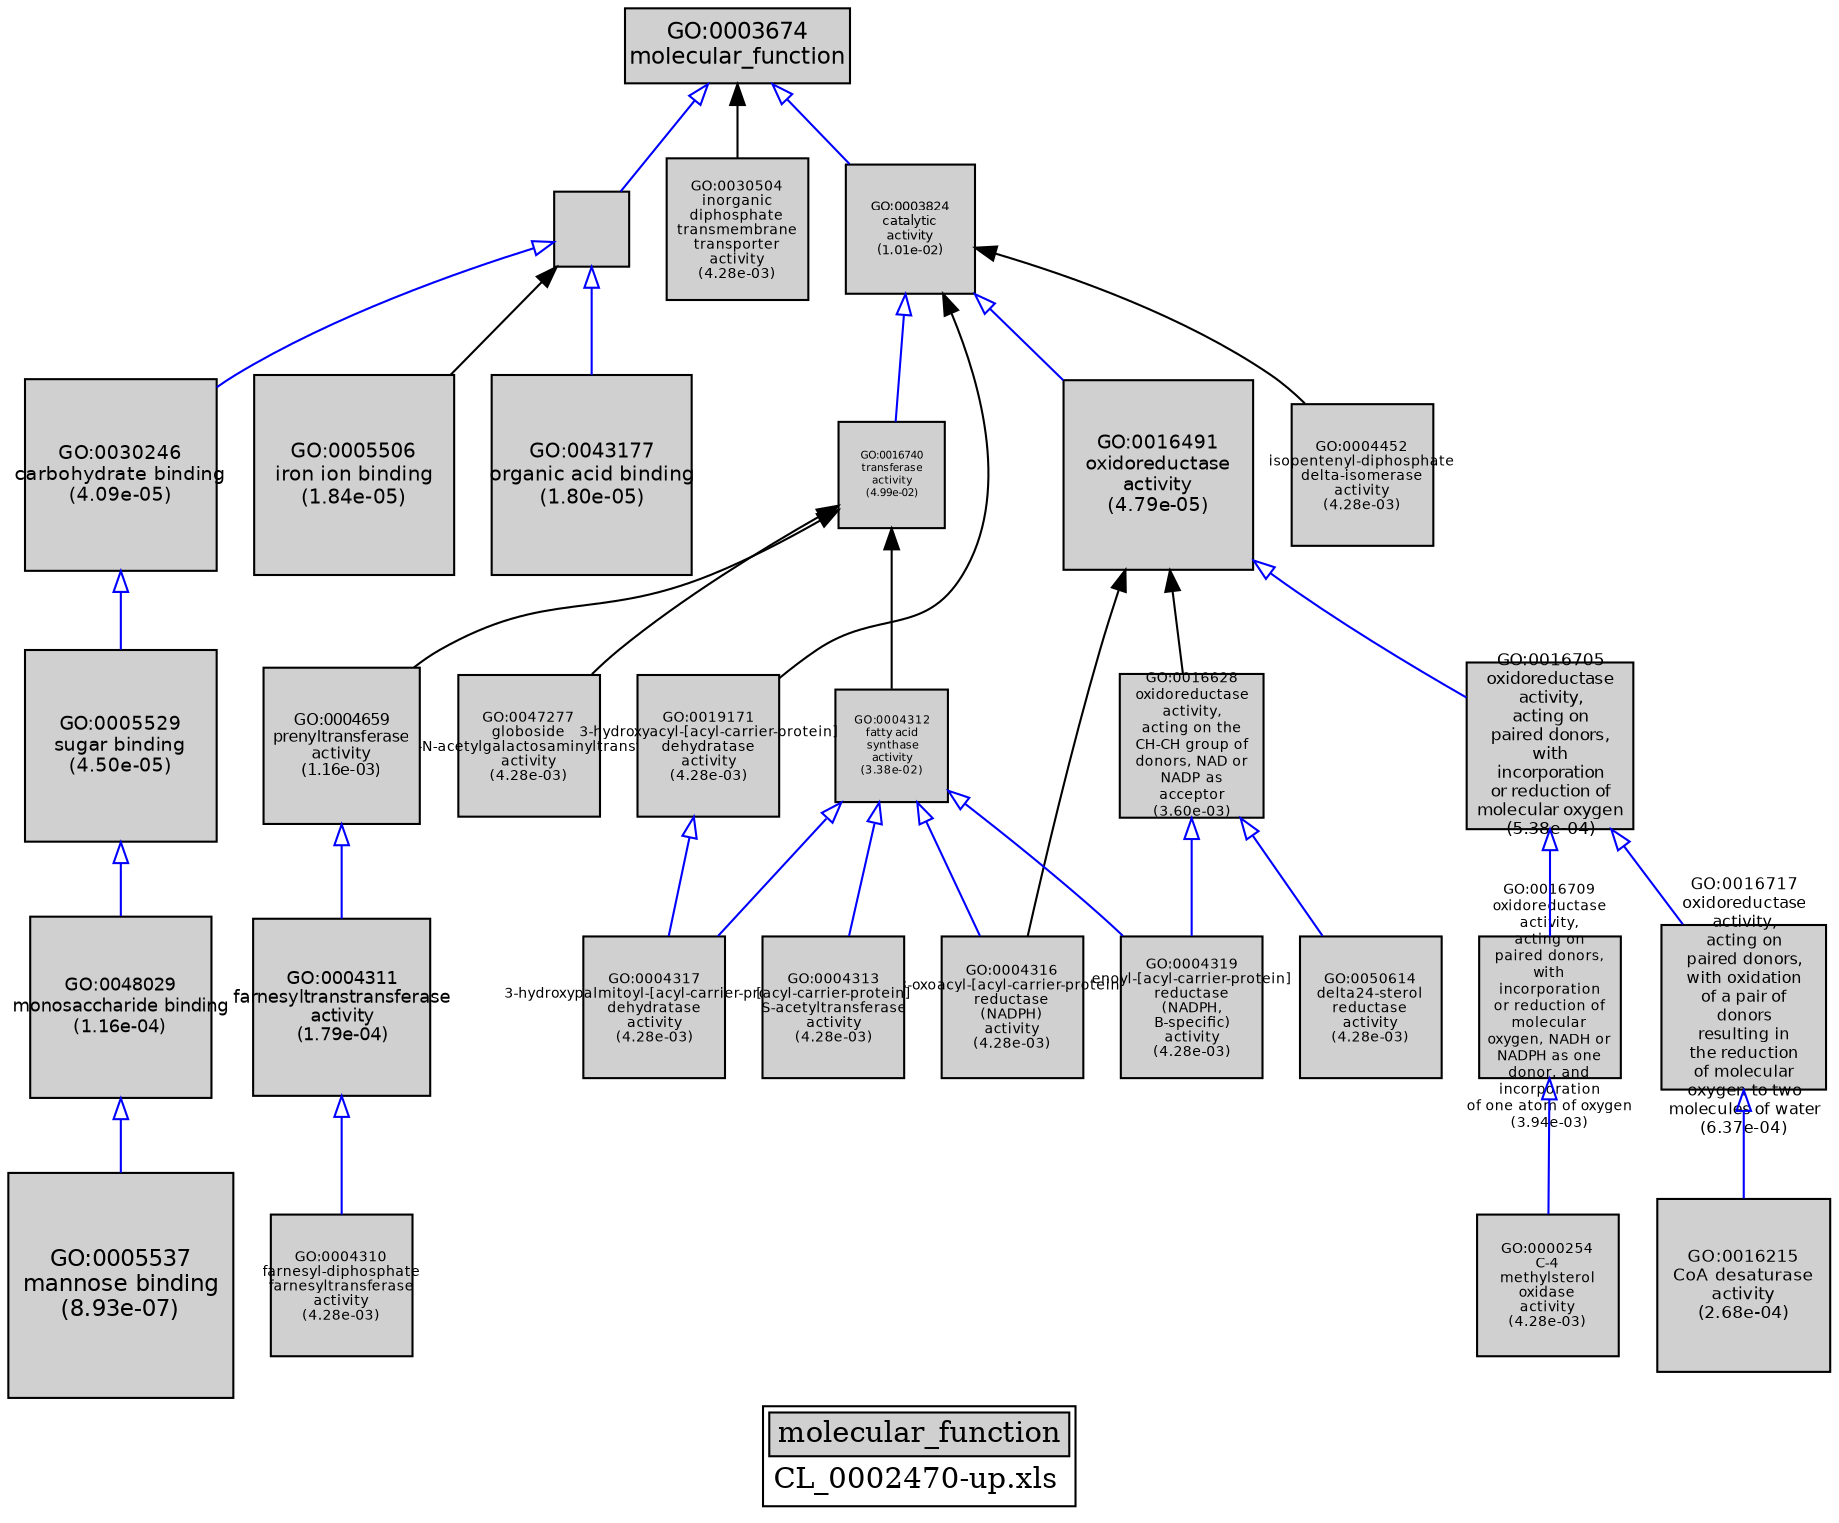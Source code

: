 digraph "molecular_function" {
graph [ bgcolor = "#FFFFFF", label = <<TABLE COLOR="black" BGCOLOR="white"><TR><TD COLSPAN="2" BGCOLOR="#D0D0D0"><FONT COLOR="black">molecular_function</FONT></TD></TR><TR><TD BORDER="0">CL_0002470-up.xls</TD></TR></TABLE>> ];
node [ fontname = "Helvetica" ];

subgraph "nodes" {

node [ style = "filled", fixedsize = "true", width = 1, shape = "box", fontsize = 9, fillcolor = "#D0D0D0", fontcolor = "black", color = "black" ];

"GO:0005529" [ URL = "#GO:0005529", label = <<TABLE BORDER="0"><TR><TD>GO:0005529<BR/>sugar binding<BR/>(4.50e-05)</TD></TR></TABLE>>, width = 1.27264244962, shape = "box", fontsize = 9.16302563729, height = 1.27264244962 ];
"GO:0016717" [ URL = "#GO:0016717", label = <<TABLE BORDER="0"><TR><TD>GO:0016717<BR/>oxidoreductase<BR/>activity,<BR/>acting on<BR/>paired donors,<BR/>with oxidation<BR/>of a pair of<BR/>donors<BR/>resulting in<BR/>the reduction<BR/>of molecular<BR/>oxygen to two<BR/>molecules of water<BR/>(6.37e-04)</TD></TR></TABLE>>, width = 1.09241421067, shape = "box", fontsize = 7.86538231683, height = 1.09241421067 ];
"GO:0000254" [ URL = "#GO:0000254", label = <<TABLE BORDER="0"><TR><TD>GO:0000254<BR/>C-4<BR/>methylsterol<BR/>oxidase<BR/>activity<BR/>(4.28e-03)</TD></TR></TABLE>>, width = 0.94179986015, shape = "box", fontsize = 6.78095899308, height = 0.94179986015 ];
"GO:0004317" [ URL = "#GO:0004317", label = <<TABLE BORDER="0"><TR><TD>GO:0004317<BR/>3-hydroxypalmitoyl-[acyl-carrier-protein]<BR/>dehydratase<BR/>activity<BR/>(4.28e-03)</TD></TR></TABLE>>, width = 0.94179986015, shape = "box", fontsize = 6.78095899308, height = 0.94179986015 ];
"GO:0030504" [ URL = "#GO:0030504", label = <<TABLE BORDER="0"><TR><TD>GO:0030504<BR/>inorganic<BR/>diphosphate<BR/>transmembrane<BR/>transporter<BR/>activity<BR/>(4.28e-03)</TD></TR></TABLE>>, width = 0.94179986015, shape = "box", fontsize = 6.78095899308, height = 0.94179986015 ];
"GO:0004452" [ URL = "#GO:0004452", label = <<TABLE BORDER="0"><TR><TD>GO:0004452<BR/>isopentenyl-diphosphate<BR/>delta-isomerase<BR/>activity<BR/>(4.28e-03)</TD></TR></TABLE>>, width = 0.94179986015, shape = "box", fontsize = 6.78095899308, height = 0.94179986015 ];
"GO:0016491" [ URL = "#GO:0016491", label = <<TABLE BORDER="0"><TR><TD>GO:0016491<BR/>oxidoreductase<BR/>activity<BR/>(4.79e-05)</TD></TR></TABLE>>, width = 1.26870587275, shape = "box", fontsize = 9.13468228383, height = 1.26870587275 ];
"GO:0004311" [ URL = "#GO:0004311", label = <<TABLE BORDER="0"><TR><TD>GO:0004311<BR/>farnesyltranstransferase<BR/>activity<BR/>(1.79e-04)</TD></TR></TABLE>>, width = 1.18219410479, shape = "box", fontsize = 8.51179755446, height = 1.18219410479 ];
"GO:0047277" [ URL = "#GO:0047277", label = <<TABLE BORDER="0"><TR><TD>GO:0047277<BR/>globoside<BR/>alpha-N-acetylgalactosaminyltransferase<BR/>activity<BR/>(4.28e-03)</TD></TR></TABLE>>, width = 0.94179986015, shape = "box", fontsize = 6.78095899308, height = 0.94179986015 ];
"GO:0004312" [ URL = "#GO:0004312", label = <<TABLE BORDER="0"><TR><TD>GO:0004312<BR/>fatty acid<BR/>synthase<BR/>activity<BR/>(3.38e-02)</TD></TR></TABLE>>, width = 0.744951695489, shape = "box", fontsize = 5.36365220752, height = 0.744951695489 ];
"GO:0030246" [ URL = "#GO:0030246", label = <<TABLE BORDER="0"><TR><TD>GO:0030246<BR/>carbohydrate binding<BR/>(4.09e-05)</TD></TR></TABLE>>, width = 1.27864435296, shape = "box", fontsize = 9.20623934134, height = 1.27864435296 ];
"GO:0003674" [ URL = "#GO:0003674", label = <<TABLE BORDER="0"><TR><TD>GO:0003674<BR/>molecular_function</TD></TR></TABLE>>, width = 1.5, shape = "box", fontsize = 10.8 ];
"GO:0003824" [ URL = "#GO:0003824", label = <<TABLE BORDER="0"><TR><TD>GO:0003824<BR/>catalytic<BR/>activity<BR/>(1.01e-02)</TD></TR></TABLE>>, width = 0.865858488236, shape = "box", fontsize = 6.2341811153, height = 0.865858488236 ];
"GO:0004310" [ URL = "#GO:0004310", label = <<TABLE BORDER="0"><TR><TD>GO:0004310<BR/>farnesyl-diphosphate<BR/>farnesyltransferase<BR/>activity<BR/>(4.28e-03)</TD></TR></TABLE>>, width = 0.94179986015, shape = "box", fontsize = 6.78095899308, height = 0.94179986015 ];
"GO:0004316" [ URL = "#GO:0004316", label = <<TABLE BORDER="0"><TR><TD>GO:0004316<BR/>3-oxoacyl-[acyl-carrier-protein]<BR/>reductase<BR/>(NADPH)<BR/>activity<BR/>(4.28e-03)</TD></TR></TABLE>>, width = 0.94179986015, shape = "box", fontsize = 6.78095899308, height = 0.94179986015 ];
"GO:0005537" [ URL = "#GO:0005537", label = <<TABLE BORDER="0"><TR><TD>GO:0005537<BR/>mannose binding<BR/>(8.93e-07)</TD></TR></TABLE>>, width = 1.5, shape = "box", fontsize = 10.8, height = 1.5 ];
"GO:0019171" [ URL = "#GO:0019171", label = <<TABLE BORDER="0"><TR><TD>GO:0019171<BR/>3-hydroxyacyl-[acyl-carrier-protein]<BR/>dehydratase<BR/>activity<BR/>(4.28e-03)</TD></TR></TABLE>>, width = 0.94179986015, shape = "box", fontsize = 6.78095899308, height = 0.94179986015 ];
"GO:0004319" [ URL = "#GO:0004319", label = <<TABLE BORDER="0"><TR><TD>GO:0004319<BR/>enoyl-[acyl-carrier-protein]<BR/>reductase<BR/>(NADPH,<BR/>B-specific)<BR/>activity<BR/>(4.28e-03)</TD></TR></TABLE>>, width = 0.94179986015, shape = "box", fontsize = 6.78095899308, height = 0.94179986015 ];
"GO:0016215" [ URL = "#GO:0016215", label = <<TABLE BORDER="0"><TR><TD>GO:0016215<BR/>CoA desaturase<BR/>activity<BR/>(2.68e-04)</TD></TR></TABLE>>, width = 1.15447958982, shape = "box", fontsize = 8.31225304674, height = 1.15447958982 ];
"GO:0016705" [ URL = "#GO:0016705", label = <<TABLE BORDER="0"><TR><TD>GO:0016705<BR/>oxidoreductase<BR/>activity,<BR/>acting on<BR/>paired donors,<BR/>with<BR/>incorporation<BR/>or reduction of<BR/>molecular oxygen<BR/>(5.38e-04)</TD></TR></TABLE>>, width = 1.10477549877, shape = "box", fontsize = 7.95438359118, height = 1.10477549877 ];
"GO:0004313" [ URL = "#GO:0004313", label = <<TABLE BORDER="0"><TR><TD>GO:0004313<BR/>[acyl-carrier-protein]<BR/>S-acetyltransferase<BR/>activity<BR/>(4.28e-03)</TD></TR></TABLE>>, width = 0.94179986015, shape = "box", fontsize = 6.78095899308, height = 0.94179986015 ];
"GO:0016709" [ URL = "#GO:0016709", label = <<TABLE BORDER="0"><TR><TD>GO:0016709<BR/>oxidoreductase<BR/>activity,<BR/>acting on<BR/>paired donors,<BR/>with<BR/>incorporation<BR/>or reduction of<BR/>molecular<BR/>oxygen, NADH or<BR/>NADPH as one<BR/>donor, and<BR/>incorporation<BR/>of one atom of oxygen<BR/>(3.94e-03)</TD></TR></TABLE>>, width = 0.94878658425, shape = "box", fontsize = 6.8312634066, height = 0.94878658425 ];
"GO:0016628" [ URL = "#GO:0016628", label = <<TABLE BORDER="0"><TR><TD>GO:0016628<BR/>oxidoreductase<BR/>activity,<BR/>acting on the<BR/>CH-CH group of<BR/>donors, NAD or<BR/>NADP as<BR/>acceptor<BR/>(3.60e-03)</TD></TR></TABLE>>, width = 0.956598449958, shape = "box", fontsize = 6.8875088397, height = 0.956598449958 ];
"GO:0005506" [ URL = "#GO:0005506", label = <<TABLE BORDER="0"><TR><TD>GO:0005506<BR/>iron ion binding<BR/>(1.84e-05)</TD></TR></TABLE>>, width = 1.32784893008, shape = "box", fontsize = 9.56051229656, height = 1.32784893008 ];
"GO:0016740" [ URL = "#GO:0016740", label = <<TABLE BORDER="0"><TR><TD>GO:0016740<BR/>transferase<BR/>activity<BR/>(4.99e-02)</TD></TR></TABLE>>, width = 0.701551984092, shape = "box", fontsize = 5.05117428546, height = 0.701551984092 ];
"GO:0048029" [ URL = "#GO:0048029", label = <<TABLE BORDER="0"><TR><TD>GO:0048029<BR/>monosaccharide binding<BR/>(1.16e-04)</TD></TR></TABLE>>, width = 1.21107996169, shape = "box", fontsize = 8.7197757242, height = 1.21107996169 ];
"GO:0005488" [ URL = "#GO:0005488", label = "", width = 0.497886216309, shape = "box", height = 0.497886216309 ];
"GO:0043177" [ URL = "#GO:0043177", label = <<TABLE BORDER="0"><TR><TD>GO:0043177<BR/>organic acid binding<BR/>(1.80e-05)</TD></TR></TABLE>>, width = 1.32911102034, shape = "box", fontsize = 9.56959934647, height = 1.32911102034 ];
"GO:0004659" [ URL = "#GO:0004659", label = <<TABLE BORDER="0"><TR><TD>GO:0004659<BR/>prenyltransferase<BR/>activity<BR/>(1.16e-03)</TD></TR></TABLE>>, width = 1.04748548468, shape = "box", fontsize = 7.54189548966, height = 1.04748548468 ];
"GO:0050614" [ URL = "#GO:0050614", label = <<TABLE BORDER="0"><TR><TD>GO:0050614<BR/>delta24-sterol<BR/>reductase<BR/>activity<BR/>(4.28e-03)</TD></TR></TABLE>>, width = 0.94179986015, shape = "box", fontsize = 6.78095899308, height = 0.94179986015 ];
}
subgraph "edges" {


edge [ dir = "back", weight = 1 ];
subgraph "regulates" {


edge [ color = "cyan", arrowtail = "none" ];
subgraph "positive" {


edge [ color = "green", arrowtail = "vee" ];
}
subgraph "negative" {


edge [ color = "red", arrowtail = "tee" ];
}
}
subgraph "part_of" {


edge [ color = "purple", arrowtail = "diamond", weight = 2.5 ];
}
subgraph "is_a" {


edge [ color = "blue", arrowtail = "empty", weight = 5.0 ];
"GO:0004312" -> "GO:0004313";
"GO:0030246" -> "GO:0005529";
"GO:0019171" -> "GO:0004317";
"GO:0004311" -> "GO:0004310";
"GO:0016491" -> "GO:0016705";
"GO:0016709" -> "GO:0000254";
"GO:0005488" -> "GO:0030246";
"GO:0003824" -> "GO:0016740";
"GO:0048029" -> "GO:0005537";
"GO:0003674" -> "GO:0003824";
"GO:0003824" -> "GO:0016491";
"GO:0005529" -> "GO:0048029";
"GO:0005488" -> "GO:0043177";
"GO:0004659" -> "GO:0004311";
"GO:0016628" -> "GO:0004319";
"GO:0016705" -> "GO:0016717";
"GO:0016705" -> "GO:0016709";
"GO:0004312" -> "GO:0004316";
"GO:0016717" -> "GO:0016215";
"GO:0004312" -> "GO:0004317";
"GO:0004312" -> "GO:0004319";
"GO:0003674" -> "GO:0005488";
"GO:0016628" -> "GO:0050614";
}
"GO:0003674" -> "GO:0030504";
"GO:0003824" -> "GO:0004452";
"GO:0003824" -> "GO:0019171";
"GO:0016740" -> "GO:0004659";
"GO:0016491" -> "GO:0004316";
"GO:0016740" -> "GO:0004312";
"GO:0016740" -> "GO:0047277";
"GO:0005488" -> "GO:0005506";
"GO:0016491" -> "GO:0016628";
}
}

